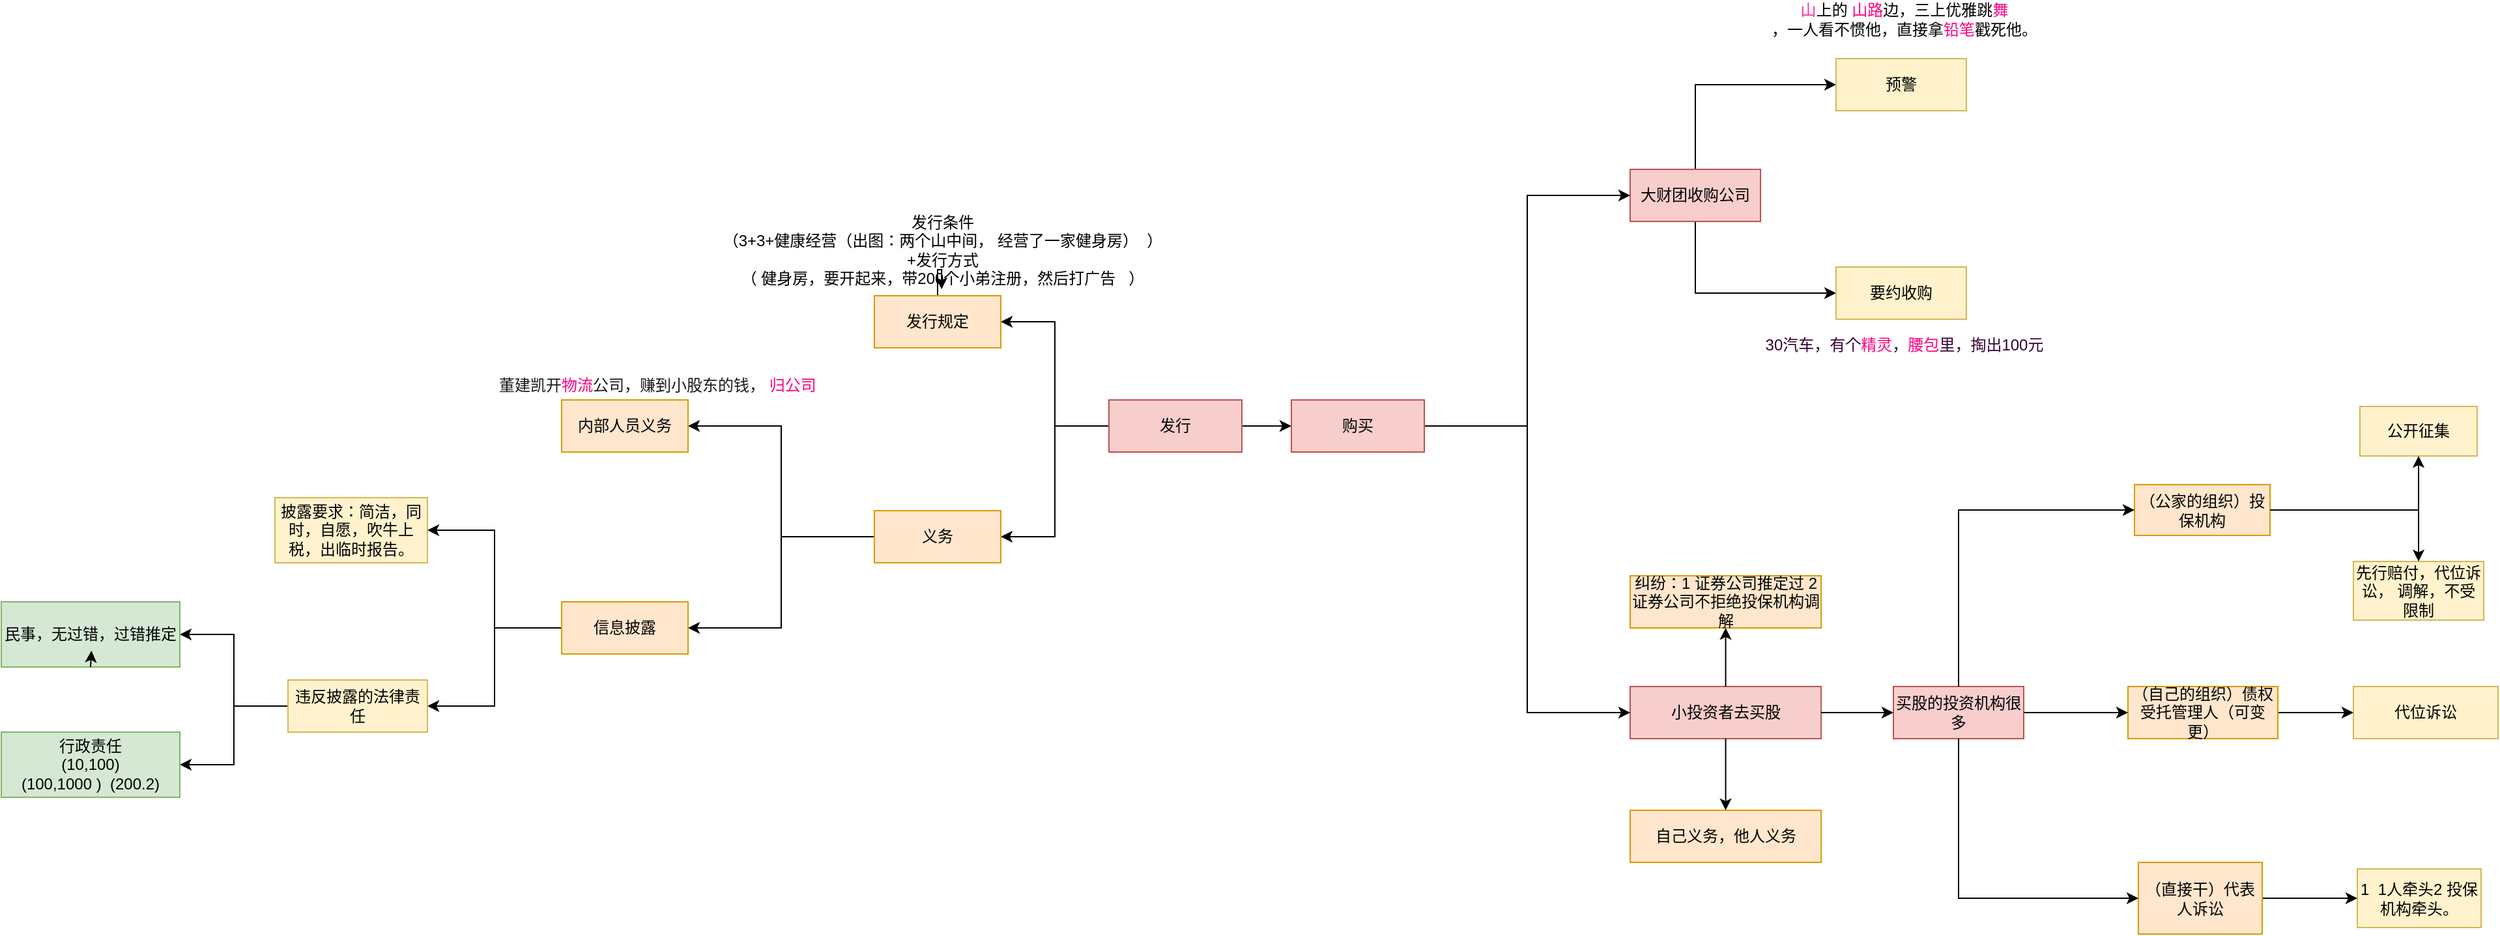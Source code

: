 <mxfile version="17.4.6" type="github">
  <diagram id="C5RBs43oDa-KdzZeNtuy" name="Page-1">
    <mxGraphModel dx="3327" dy="2065" grid="1" gridSize="10" guides="1" tooltips="1" connect="1" arrows="1" fold="1" page="1" pageScale="1" pageWidth="827" pageHeight="1169" math="0" shadow="0">
      <root>
        <mxCell id="WIyWlLk6GJQsqaUBKTNV-0" />
        <mxCell id="WIyWlLk6GJQsqaUBKTNV-1" parent="WIyWlLk6GJQsqaUBKTNV-0" />
        <mxCell id="gxBk6NtYpcpW8_uY6UVW-113" style="edgeStyle=orthogonalEdgeStyle;rounded=0;orthogonalLoop=1;jettySize=auto;html=1;entryX=1;entryY=0.5;entryDx=0;entryDy=0;fontFamily=Helvetica;fontSize=12;fontColor=#FF0080;" edge="1" parent="WIyWlLk6GJQsqaUBKTNV-1" source="gxBk6NtYpcpW8_uY6UVW-68" target="gxBk6NtYpcpW8_uY6UVW-69">
          <mxGeometry relative="1" as="geometry" />
        </mxCell>
        <mxCell id="gxBk6NtYpcpW8_uY6UVW-114" style="edgeStyle=orthogonalEdgeStyle;rounded=0;orthogonalLoop=1;jettySize=auto;html=1;exitX=0;exitY=0.5;exitDx=0;exitDy=0;entryX=1;entryY=0.5;entryDx=0;entryDy=0;fontFamily=Helvetica;fontSize=12;fontColor=#FF0080;" edge="1" parent="WIyWlLk6GJQsqaUBKTNV-1" source="gxBk6NtYpcpW8_uY6UVW-68" target="gxBk6NtYpcpW8_uY6UVW-70">
          <mxGeometry relative="1" as="geometry" />
        </mxCell>
        <mxCell id="gxBk6NtYpcpW8_uY6UVW-168" style="edgeStyle=orthogonalEdgeStyle;rounded=0;orthogonalLoop=1;jettySize=auto;html=1;exitX=1;exitY=0.5;exitDx=0;exitDy=0;fontFamily=Helvetica;fontSize=12;fontColor=#FF0080;" edge="1" parent="WIyWlLk6GJQsqaUBKTNV-1" source="gxBk6NtYpcpW8_uY6UVW-68" target="gxBk6NtYpcpW8_uY6UVW-167">
          <mxGeometry relative="1" as="geometry" />
        </mxCell>
        <mxCell id="gxBk6NtYpcpW8_uY6UVW-68" value="发行" style="rounded=0;whiteSpace=wrap;html=1;fillColor=#f8cecc;strokeColor=#b85450;" vertex="1" parent="WIyWlLk6GJQsqaUBKTNV-1">
          <mxGeometry x="-700" y="25" width="102" height="40" as="geometry" />
        </mxCell>
        <mxCell id="gxBk6NtYpcpW8_uY6UVW-88" value="" style="edgeStyle=orthogonalEdgeStyle;rounded=0;orthogonalLoop=1;jettySize=auto;html=1;fontFamily=Helvetica;fontSize=12;fontColor=default;" edge="1" parent="WIyWlLk6GJQsqaUBKTNV-1" source="gxBk6NtYpcpW8_uY6UVW-69" target="gxBk6NtYpcpW8_uY6UVW-84">
          <mxGeometry relative="1" as="geometry" />
        </mxCell>
        <mxCell id="gxBk6NtYpcpW8_uY6UVW-69" value="发行规定" style="rounded=0;whiteSpace=wrap;html=1;fillColor=#ffe6cc;strokeColor=#d79b00;" vertex="1" parent="WIyWlLk6GJQsqaUBKTNV-1">
          <mxGeometry x="-880" y="-55" width="97" height="40" as="geometry" />
        </mxCell>
        <mxCell id="gxBk6NtYpcpW8_uY6UVW-99" style="edgeStyle=orthogonalEdgeStyle;rounded=0;orthogonalLoop=1;jettySize=auto;html=1;exitX=0;exitY=0.5;exitDx=0;exitDy=0;entryX=1;entryY=0.5;entryDx=0;entryDy=0;fontFamily=Helvetica;fontSize=12;fontColor=#FF0080;" edge="1" parent="WIyWlLk6GJQsqaUBKTNV-1" source="gxBk6NtYpcpW8_uY6UVW-70" target="gxBk6NtYpcpW8_uY6UVW-96">
          <mxGeometry relative="1" as="geometry" />
        </mxCell>
        <mxCell id="gxBk6NtYpcpW8_uY6UVW-101" style="edgeStyle=orthogonalEdgeStyle;rounded=0;orthogonalLoop=1;jettySize=auto;html=1;exitX=0;exitY=0.5;exitDx=0;exitDy=0;entryX=1;entryY=0.5;entryDx=0;entryDy=0;fontFamily=Helvetica;fontSize=12;fontColor=#FF0080;" edge="1" parent="WIyWlLk6GJQsqaUBKTNV-1" source="gxBk6NtYpcpW8_uY6UVW-70" target="gxBk6NtYpcpW8_uY6UVW-100">
          <mxGeometry relative="1" as="geometry" />
        </mxCell>
        <mxCell id="gxBk6NtYpcpW8_uY6UVW-70" value="义务" style="rounded=0;whiteSpace=wrap;html=1;fillColor=#ffe6cc;strokeColor=#d79b00;" vertex="1" parent="WIyWlLk6GJQsqaUBKTNV-1">
          <mxGeometry x="-880" y="110" width="97" height="40" as="geometry" />
        </mxCell>
        <mxCell id="gxBk6NtYpcpW8_uY6UVW-82" style="edgeStyle=orthogonalEdgeStyle;rounded=0;orthogonalLoop=1;jettySize=auto;html=1;exitX=0.5;exitY=0;exitDx=0;exitDy=0;entryX=0;entryY=0.5;entryDx=0;entryDy=0;fontFamily=Helvetica;fontSize=12;fontColor=default;" edge="1" parent="WIyWlLk6GJQsqaUBKTNV-1" source="gxBk6NtYpcpW8_uY6UVW-71" target="gxBk6NtYpcpW8_uY6UVW-72">
          <mxGeometry relative="1" as="geometry" />
        </mxCell>
        <mxCell id="gxBk6NtYpcpW8_uY6UVW-83" style="edgeStyle=orthogonalEdgeStyle;rounded=0;orthogonalLoop=1;jettySize=auto;html=1;exitX=0.5;exitY=1;exitDx=0;exitDy=0;entryX=0;entryY=0.5;entryDx=0;entryDy=0;fontFamily=Helvetica;fontSize=12;fontColor=default;" edge="1" parent="WIyWlLk6GJQsqaUBKTNV-1" source="gxBk6NtYpcpW8_uY6UVW-71" target="gxBk6NtYpcpW8_uY6UVW-74">
          <mxGeometry relative="1" as="geometry" />
        </mxCell>
        <mxCell id="gxBk6NtYpcpW8_uY6UVW-71" value="大财团收购公司" style="whiteSpace=wrap;html=1;fillColor=#f8cecc;strokeColor=#b85450;" vertex="1" parent="WIyWlLk6GJQsqaUBKTNV-1">
          <mxGeometry x="-300" y="-152" width="100" height="40" as="geometry" />
        </mxCell>
        <mxCell id="gxBk6NtYpcpW8_uY6UVW-72" value="预警" style="whiteSpace=wrap;html=1;fillColor=#fff2cc;strokeColor=#d6b656;" vertex="1" parent="WIyWlLk6GJQsqaUBKTNV-1">
          <mxGeometry x="-142" y="-237" width="100" height="40" as="geometry" />
        </mxCell>
        <mxCell id="gxBk6NtYpcpW8_uY6UVW-74" value="要约收购" style="whiteSpace=wrap;html=1;fillColor=#fff2cc;strokeColor=#d6b656;" vertex="1" parent="WIyWlLk6GJQsqaUBKTNV-1">
          <mxGeometry x="-142" y="-77" width="100" height="40" as="geometry" />
        </mxCell>
        <mxCell id="gxBk6NtYpcpW8_uY6UVW-84" value="发行条件&lt;br&gt;（3+3+健康经营（出图：两个山中间， 经营了一家健身房）&amp;nbsp; ）&lt;br&gt;+发行方式 &lt;br&gt;（ 健身房，要开起来，带200个小弟注册，然后打广告&amp;nbsp; &amp;nbsp;）" style="text;html=1;align=center;verticalAlign=middle;resizable=0;points=[];autosize=1;strokeColor=none;fillColor=none;fontSize=12;fontFamily=Helvetica;fontColor=default;" vertex="1" parent="WIyWlLk6GJQsqaUBKTNV-1">
          <mxGeometry x="-1003.45" y="-120" width="350" height="60" as="geometry" />
        </mxCell>
        <mxCell id="gxBk6NtYpcpW8_uY6UVW-89" value="&lt;font color=&quot;#ff3399&quot;&gt;山&lt;/font&gt;上的 &lt;font color=&quot;#ff0080&quot;&gt;山路&lt;/font&gt;边，三上优雅跳&lt;font color=&quot;#ff0080&quot;&gt;舞&lt;/font&gt;&lt;br&gt;，一人看不惯他，直接拿&lt;font color=&quot;#ff0080&quot;&gt;铅笔&lt;/font&gt;戳死他。" style="text;html=1;align=center;verticalAlign=middle;resizable=0;points=[];autosize=1;strokeColor=none;fillColor=none;fontSize=12;fontFamily=Helvetica;fontColor=default;" vertex="1" parent="WIyWlLk6GJQsqaUBKTNV-1">
          <mxGeometry x="-200" y="-282" width="220" height="30" as="geometry" />
        </mxCell>
        <mxCell id="gxBk6NtYpcpW8_uY6UVW-90" value="&lt;font color=&quot;#1a1a1a&quot;&gt;董建凯开&lt;/font&gt;物流&lt;font color=&quot;#1a1a1a&quot;&gt;公司，赚到小股东的钱， &lt;/font&gt;归公司" style="text;whiteSpace=wrap;html=1;fontSize=12;fontFamily=Helvetica;fontColor=#FF0080;" vertex="1" parent="WIyWlLk6GJQsqaUBKTNV-1">
          <mxGeometry x="-1170" width="270" height="30" as="geometry" />
        </mxCell>
        <mxCell id="gxBk6NtYpcpW8_uY6UVW-91" value="&lt;font color=&quot;#330033&quot;&gt;30汽车，有个&lt;/font&gt;精灵&lt;font color=&quot;#330033&quot;&gt;，&lt;/font&gt;腰包&lt;font color=&quot;#330033&quot;&gt;里，掏出100元&lt;/font&gt;" style="text;html=1;align=center;verticalAlign=middle;resizable=0;points=[];autosize=1;strokeColor=none;fillColor=none;fontSize=12;fontFamily=Helvetica;fontColor=#FF0080;" vertex="1" parent="WIyWlLk6GJQsqaUBKTNV-1">
          <mxGeometry x="-205" y="-27" width="230" height="20" as="geometry" />
        </mxCell>
        <mxCell id="gxBk6NtYpcpW8_uY6UVW-96" value="内部人员义务" style="rounded=0;whiteSpace=wrap;html=1;fillColor=#ffe6cc;strokeColor=#d79b00;" vertex="1" parent="WIyWlLk6GJQsqaUBKTNV-1">
          <mxGeometry x="-1120" y="25" width="97" height="40" as="geometry" />
        </mxCell>
        <mxCell id="gxBk6NtYpcpW8_uY6UVW-104" style="edgeStyle=orthogonalEdgeStyle;rounded=0;orthogonalLoop=1;jettySize=auto;html=1;exitX=0;exitY=0.5;exitDx=0;exitDy=0;entryX=1;entryY=0.5;entryDx=0;entryDy=0;fontFamily=Helvetica;fontSize=12;fontColor=#FF0080;" edge="1" parent="WIyWlLk6GJQsqaUBKTNV-1" source="gxBk6NtYpcpW8_uY6UVW-100" target="gxBk6NtYpcpW8_uY6UVW-102">
          <mxGeometry relative="1" as="geometry" />
        </mxCell>
        <mxCell id="gxBk6NtYpcpW8_uY6UVW-105" style="edgeStyle=orthogonalEdgeStyle;rounded=0;orthogonalLoop=1;jettySize=auto;html=1;exitX=0;exitY=0.5;exitDx=0;exitDy=0;entryX=1;entryY=0.5;entryDx=0;entryDy=0;fontFamily=Helvetica;fontSize=12;fontColor=#FF0080;" edge="1" parent="WIyWlLk6GJQsqaUBKTNV-1" source="gxBk6NtYpcpW8_uY6UVW-100" target="gxBk6NtYpcpW8_uY6UVW-103">
          <mxGeometry relative="1" as="geometry" />
        </mxCell>
        <mxCell id="gxBk6NtYpcpW8_uY6UVW-100" value="信息披露" style="rounded=0;whiteSpace=wrap;html=1;fillColor=#ffe6cc;strokeColor=#d79b00;" vertex="1" parent="WIyWlLk6GJQsqaUBKTNV-1">
          <mxGeometry x="-1120" y="180" width="97" height="40" as="geometry" />
        </mxCell>
        <mxCell id="gxBk6NtYpcpW8_uY6UVW-102" value="披露要求：简洁，同时，自愿，吹牛上税，出临时报告。" style="rounded=0;whiteSpace=wrap;html=1;fillColor=#fff2cc;strokeColor=#d6b656;" vertex="1" parent="WIyWlLk6GJQsqaUBKTNV-1">
          <mxGeometry x="-1340" y="100" width="117" height="50" as="geometry" />
        </mxCell>
        <mxCell id="gxBk6NtYpcpW8_uY6UVW-111" style="edgeStyle=orthogonalEdgeStyle;rounded=0;orthogonalLoop=1;jettySize=auto;html=1;entryX=1;entryY=0.5;entryDx=0;entryDy=0;fontFamily=Helvetica;fontSize=12;fontColor=#FF0080;" edge="1" parent="WIyWlLk6GJQsqaUBKTNV-1" source="gxBk6NtYpcpW8_uY6UVW-103" target="gxBk6NtYpcpW8_uY6UVW-109">
          <mxGeometry relative="1" as="geometry" />
        </mxCell>
        <mxCell id="gxBk6NtYpcpW8_uY6UVW-112" style="edgeStyle=orthogonalEdgeStyle;rounded=0;orthogonalLoop=1;jettySize=auto;html=1;exitX=0;exitY=0.5;exitDx=0;exitDy=0;entryX=1;entryY=0.5;entryDx=0;entryDy=0;fontFamily=Helvetica;fontSize=12;fontColor=#FF0080;" edge="1" parent="WIyWlLk6GJQsqaUBKTNV-1" source="gxBk6NtYpcpW8_uY6UVW-103" target="gxBk6NtYpcpW8_uY6UVW-107">
          <mxGeometry relative="1" as="geometry" />
        </mxCell>
        <mxCell id="gxBk6NtYpcpW8_uY6UVW-103" value="违反披露的法律责任" style="rounded=0;whiteSpace=wrap;html=1;fillColor=#fff2cc;strokeColor=#d6b656;" vertex="1" parent="WIyWlLk6GJQsqaUBKTNV-1">
          <mxGeometry x="-1330" y="240" width="107" height="40" as="geometry" />
        </mxCell>
        <mxCell id="gxBk6NtYpcpW8_uY6UVW-107" value="行政责任&lt;br&gt;(10,100)&lt;br&gt;(100,1000 )&amp;nbsp; (200.2)" style="rounded=0;whiteSpace=wrap;html=1;fillColor=#d5e8d4;strokeColor=#82b366;" vertex="1" parent="WIyWlLk6GJQsqaUBKTNV-1">
          <mxGeometry x="-1550" y="280" width="137" height="50" as="geometry" />
        </mxCell>
        <mxCell id="gxBk6NtYpcpW8_uY6UVW-109" value="民事，无过错，过错推定" style="rounded=0;whiteSpace=wrap;html=1;fillColor=#d5e8d4;strokeColor=#82b366;" vertex="1" parent="WIyWlLk6GJQsqaUBKTNV-1">
          <mxGeometry x="-1550" y="180" width="137" height="50" as="geometry" />
        </mxCell>
        <mxCell id="gxBk6NtYpcpW8_uY6UVW-110" style="edgeStyle=orthogonalEdgeStyle;rounded=0;orthogonalLoop=1;jettySize=auto;html=1;exitX=0.5;exitY=1;exitDx=0;exitDy=0;entryX=0.505;entryY=0.75;entryDx=0;entryDy=0;entryPerimeter=0;fontFamily=Helvetica;fontSize=12;fontColor=#FF0080;" edge="1" parent="WIyWlLk6GJQsqaUBKTNV-1" source="gxBk6NtYpcpW8_uY6UVW-109" target="gxBk6NtYpcpW8_uY6UVW-109">
          <mxGeometry relative="1" as="geometry" />
        </mxCell>
        <mxCell id="gxBk6NtYpcpW8_uY6UVW-143" value="" style="group" vertex="1" connectable="0" parent="WIyWlLk6GJQsqaUBKTNV-1">
          <mxGeometry x="-300" y="30" width="666" height="405" as="geometry" />
        </mxCell>
        <mxCell id="gxBk6NtYpcpW8_uY6UVW-144" value="小投资者去买股" style="rounded=0;whiteSpace=wrap;html=1;fillColor=#f8cecc;strokeColor=#b85450;" vertex="1" parent="gxBk6NtYpcpW8_uY6UVW-143">
          <mxGeometry y="215" width="146.549" height="40" as="geometry" />
        </mxCell>
        <mxCell id="gxBk6NtYpcpW8_uY6UVW-145" value="自己义务，他人义务" style="rounded=0;whiteSpace=wrap;html=1;fillColor=#ffe6cc;strokeColor=#d79b00;" vertex="1" parent="gxBk6NtYpcpW8_uY6UVW-143">
          <mxGeometry y="310" width="146.549" height="40" as="geometry" />
        </mxCell>
        <mxCell id="gxBk6NtYpcpW8_uY6UVW-146" value="" style="edgeStyle=orthogonalEdgeStyle;rounded=0;orthogonalLoop=1;jettySize=auto;html=1;" edge="1" parent="gxBk6NtYpcpW8_uY6UVW-143" source="gxBk6NtYpcpW8_uY6UVW-144" target="gxBk6NtYpcpW8_uY6UVW-145">
          <mxGeometry relative="1" as="geometry" />
        </mxCell>
        <mxCell id="gxBk6NtYpcpW8_uY6UVW-147" value="纠纷：1 证券公司推定过 2 证券公司不拒绝投保机构调解" style="rounded=0;whiteSpace=wrap;html=1;fillColor=#ffe6cc;strokeColor=#d79b00;" vertex="1" parent="gxBk6NtYpcpW8_uY6UVW-143">
          <mxGeometry y="130" width="146.549" height="40" as="geometry" />
        </mxCell>
        <mxCell id="gxBk6NtYpcpW8_uY6UVW-148" value="" style="edgeStyle=orthogonalEdgeStyle;rounded=0;orthogonalLoop=1;jettySize=auto;html=1;" edge="1" parent="gxBk6NtYpcpW8_uY6UVW-143" source="gxBk6NtYpcpW8_uY6UVW-144" target="gxBk6NtYpcpW8_uY6UVW-147">
          <mxGeometry relative="1" as="geometry" />
        </mxCell>
        <mxCell id="gxBk6NtYpcpW8_uY6UVW-149" value="公开征集" style="whiteSpace=wrap;html=1;fillColor=#fff2cc;strokeColor=#d6b656;" vertex="1" parent="gxBk6NtYpcpW8_uY6UVW-143">
          <mxGeometry x="560" width="90" height="38" as="geometry" />
        </mxCell>
        <mxCell id="gxBk6NtYpcpW8_uY6UVW-150" value="先行赔付，代位诉讼， 调解，不受限制" style="whiteSpace=wrap;html=1;fillColor=#fff2cc;strokeColor=#d6b656;" vertex="1" parent="gxBk6NtYpcpW8_uY6UVW-143">
          <mxGeometry x="555" y="119" width="100" height="45" as="geometry" />
        </mxCell>
        <mxCell id="gxBk6NtYpcpW8_uY6UVW-151" style="edgeStyle=orthogonalEdgeStyle;rounded=0;orthogonalLoop=1;jettySize=auto;html=1;exitX=0.5;exitY=1;exitDx=0;exitDy=0;" edge="1" parent="gxBk6NtYpcpW8_uY6UVW-143" source="gxBk6NtYpcpW8_uY6UVW-149" target="gxBk6NtYpcpW8_uY6UVW-149">
          <mxGeometry relative="1" as="geometry" />
        </mxCell>
        <mxCell id="gxBk6NtYpcpW8_uY6UVW-152" value="代位诉讼" style="whiteSpace=wrap;html=1;fillColor=#fff2cc;strokeColor=#d6b656;" vertex="1" parent="gxBk6NtYpcpW8_uY6UVW-143">
          <mxGeometry x="555" y="215" width="111" height="40" as="geometry" />
        </mxCell>
        <mxCell id="gxBk6NtYpcpW8_uY6UVW-153" value="" style="edgeStyle=orthogonalEdgeStyle;rounded=0;orthogonalLoop=1;jettySize=auto;html=1;" edge="1" parent="gxBk6NtYpcpW8_uY6UVW-143" source="gxBk6NtYpcpW8_uY6UVW-164" target="gxBk6NtYpcpW8_uY6UVW-152">
          <mxGeometry relative="1" as="geometry" />
        </mxCell>
        <mxCell id="gxBk6NtYpcpW8_uY6UVW-154" value="1&amp;nbsp; 1人牵头2 投保机构牵头。" style="whiteSpace=wrap;html=1;fillColor=#fff2cc;strokeColor=#d6b656;" vertex="1" parent="gxBk6NtYpcpW8_uY6UVW-143">
          <mxGeometry x="558" y="355" width="95" height="45" as="geometry" />
        </mxCell>
        <mxCell id="gxBk6NtYpcpW8_uY6UVW-155" value="" style="edgeStyle=orthogonalEdgeStyle;rounded=0;orthogonalLoop=1;jettySize=auto;html=1;" edge="1" parent="gxBk6NtYpcpW8_uY6UVW-143" source="gxBk6NtYpcpW8_uY6UVW-162" target="gxBk6NtYpcpW8_uY6UVW-154">
          <mxGeometry relative="1" as="geometry" />
        </mxCell>
        <mxCell id="gxBk6NtYpcpW8_uY6UVW-156" value="买股的投资机构很多" style="whiteSpace=wrap;html=1;fillColor=#f8cecc;strokeColor=#b85450;" vertex="1" parent="gxBk6NtYpcpW8_uY6UVW-143">
          <mxGeometry x="202" y="215" width="100" height="40" as="geometry" />
        </mxCell>
        <mxCell id="gxBk6NtYpcpW8_uY6UVW-157" style="edgeStyle=orthogonalEdgeStyle;rounded=0;orthogonalLoop=1;jettySize=auto;html=1;exitX=1;exitY=0.5;exitDx=0;exitDy=0;entryX=0;entryY=0.5;entryDx=0;entryDy=0;" edge="1" parent="gxBk6NtYpcpW8_uY6UVW-143" source="gxBk6NtYpcpW8_uY6UVW-144" target="gxBk6NtYpcpW8_uY6UVW-156">
          <mxGeometry relative="1" as="geometry" />
        </mxCell>
        <mxCell id="gxBk6NtYpcpW8_uY6UVW-158" value="（公家的组织）投保机构" style="whiteSpace=wrap;html=1;fillColor=#ffe6cc;strokeColor=#d79b00;" vertex="1" parent="gxBk6NtYpcpW8_uY6UVW-143">
          <mxGeometry x="387" y="60" width="104" height="39" as="geometry" />
        </mxCell>
        <mxCell id="gxBk6NtYpcpW8_uY6UVW-159" value="" style="edgeStyle=orthogonalEdgeStyle;rounded=0;orthogonalLoop=1;jettySize=auto;html=1;exitX=1;exitY=0.5;exitDx=0;exitDy=0;" edge="1" parent="gxBk6NtYpcpW8_uY6UVW-143" source="gxBk6NtYpcpW8_uY6UVW-158" target="gxBk6NtYpcpW8_uY6UVW-149">
          <mxGeometry relative="1" as="geometry">
            <mxPoint x="530" y="50" as="sourcePoint" />
          </mxGeometry>
        </mxCell>
        <mxCell id="gxBk6NtYpcpW8_uY6UVW-160" value="" style="edgeStyle=orthogonalEdgeStyle;rounded=0;orthogonalLoop=1;jettySize=auto;html=1;exitX=1;exitY=0.5;exitDx=0;exitDy=0;" edge="1" parent="gxBk6NtYpcpW8_uY6UVW-143" source="gxBk6NtYpcpW8_uY6UVW-158" target="gxBk6NtYpcpW8_uY6UVW-150">
          <mxGeometry relative="1" as="geometry">
            <mxPoint x="560" y="55" as="sourcePoint" />
          </mxGeometry>
        </mxCell>
        <mxCell id="gxBk6NtYpcpW8_uY6UVW-161" style="edgeStyle=orthogonalEdgeStyle;rounded=0;orthogonalLoop=1;jettySize=auto;html=1;exitX=0.5;exitY=0;exitDx=0;exitDy=0;entryX=0;entryY=0.5;entryDx=0;entryDy=0;" edge="1" parent="gxBk6NtYpcpW8_uY6UVW-143" source="gxBk6NtYpcpW8_uY6UVW-156" target="gxBk6NtYpcpW8_uY6UVW-158">
          <mxGeometry relative="1" as="geometry" />
        </mxCell>
        <mxCell id="gxBk6NtYpcpW8_uY6UVW-162" value="（直接干）代表人诉讼" style="whiteSpace=wrap;html=1;fillColor=#ffe6cc;strokeColor=#d79b00;" vertex="1" parent="gxBk6NtYpcpW8_uY6UVW-143">
          <mxGeometry x="390" y="350" width="95" height="55" as="geometry" />
        </mxCell>
        <mxCell id="gxBk6NtYpcpW8_uY6UVW-163" style="edgeStyle=orthogonalEdgeStyle;rounded=0;orthogonalLoop=1;jettySize=auto;html=1;exitX=0.5;exitY=1;exitDx=0;exitDy=0;entryX=0;entryY=0.5;entryDx=0;entryDy=0;" edge="1" parent="gxBk6NtYpcpW8_uY6UVW-143" source="gxBk6NtYpcpW8_uY6UVW-156" target="gxBk6NtYpcpW8_uY6UVW-162">
          <mxGeometry relative="1" as="geometry" />
        </mxCell>
        <mxCell id="gxBk6NtYpcpW8_uY6UVW-164" value="（自己的组织）债权受托管理人（可变更）" style="whiteSpace=wrap;html=1;fillColor=#ffe6cc;strokeColor=#d79b00;" vertex="1" parent="gxBk6NtYpcpW8_uY6UVW-143">
          <mxGeometry x="382" y="215" width="115" height="40" as="geometry" />
        </mxCell>
        <mxCell id="gxBk6NtYpcpW8_uY6UVW-165" style="edgeStyle=orthogonalEdgeStyle;rounded=0;orthogonalLoop=1;jettySize=auto;html=1;exitX=1;exitY=0.5;exitDx=0;exitDy=0;entryX=0;entryY=0.5;entryDx=0;entryDy=0;" edge="1" parent="gxBk6NtYpcpW8_uY6UVW-143" source="gxBk6NtYpcpW8_uY6UVW-156" target="gxBk6NtYpcpW8_uY6UVW-164">
          <mxGeometry relative="1" as="geometry" />
        </mxCell>
        <mxCell id="gxBk6NtYpcpW8_uY6UVW-169" style="edgeStyle=orthogonalEdgeStyle;rounded=0;orthogonalLoop=1;jettySize=auto;html=1;entryX=0;entryY=0.5;entryDx=0;entryDy=0;fontFamily=Helvetica;fontSize=12;fontColor=#FF0080;" edge="1" parent="WIyWlLk6GJQsqaUBKTNV-1" source="gxBk6NtYpcpW8_uY6UVW-167" target="gxBk6NtYpcpW8_uY6UVW-71">
          <mxGeometry relative="1" as="geometry" />
        </mxCell>
        <mxCell id="gxBk6NtYpcpW8_uY6UVW-170" style="edgeStyle=orthogonalEdgeStyle;rounded=0;orthogonalLoop=1;jettySize=auto;html=1;exitX=1;exitY=0.5;exitDx=0;exitDy=0;entryX=0;entryY=0.5;entryDx=0;entryDy=0;fontFamily=Helvetica;fontSize=12;fontColor=#FF0080;" edge="1" parent="WIyWlLk6GJQsqaUBKTNV-1" source="gxBk6NtYpcpW8_uY6UVW-167" target="gxBk6NtYpcpW8_uY6UVW-144">
          <mxGeometry relative="1" as="geometry" />
        </mxCell>
        <mxCell id="gxBk6NtYpcpW8_uY6UVW-167" value="购买" style="rounded=0;whiteSpace=wrap;html=1;fillColor=#f8cecc;strokeColor=#b85450;" vertex="1" parent="WIyWlLk6GJQsqaUBKTNV-1">
          <mxGeometry x="-560" y="25" width="102" height="40" as="geometry" />
        </mxCell>
      </root>
    </mxGraphModel>
  </diagram>
</mxfile>
